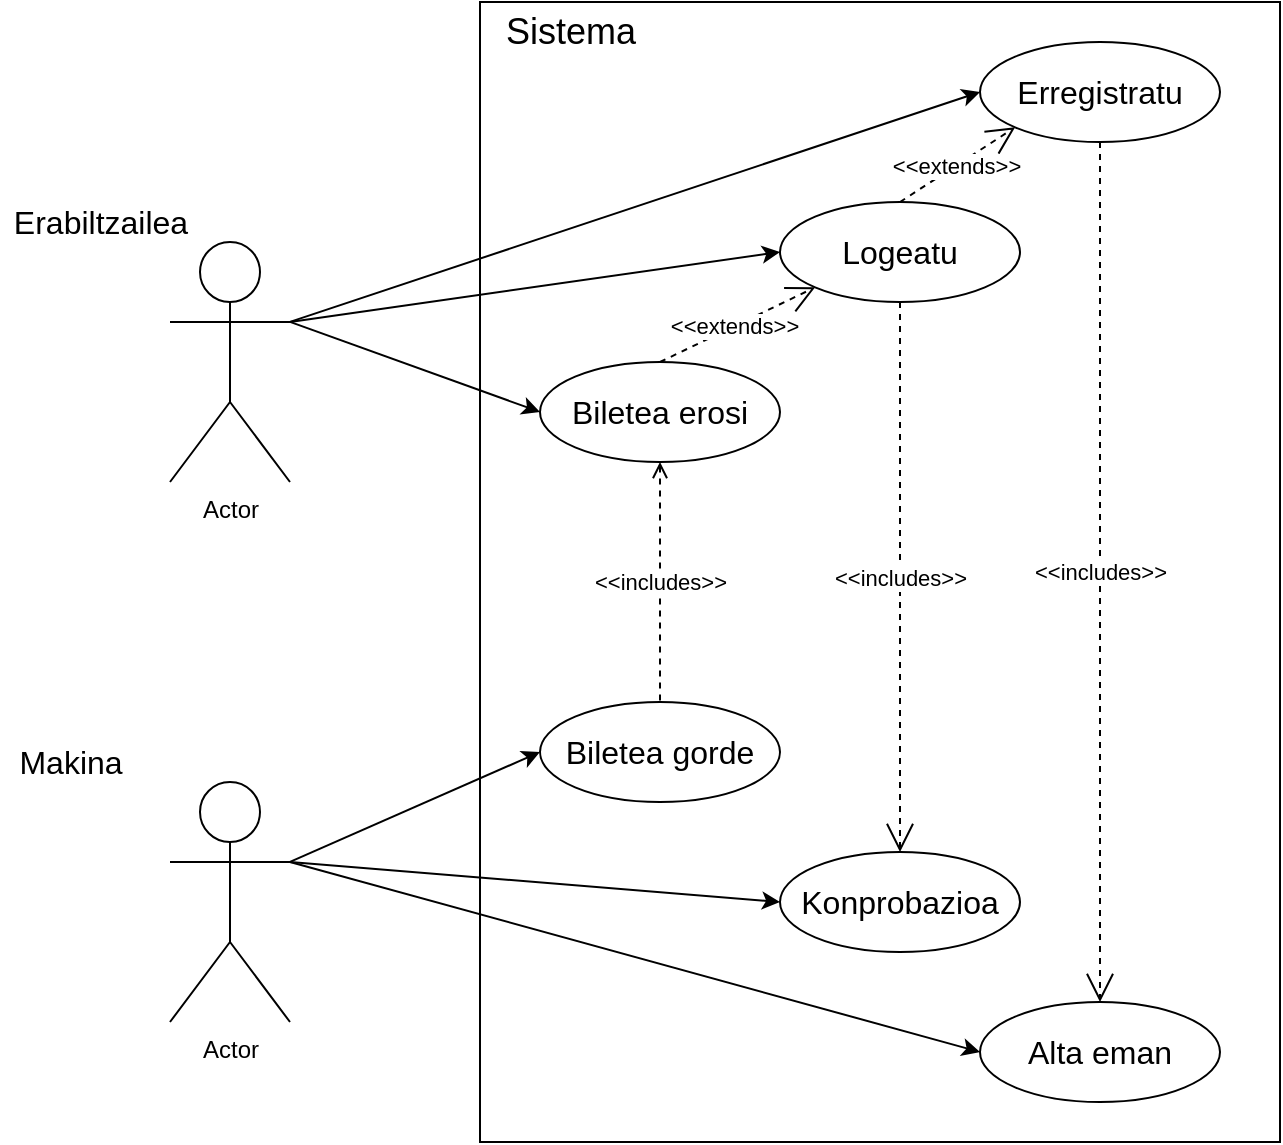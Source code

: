<mxfile version="16.4.3" type="device"><diagram name="Page-1" id="e7e014a7-5840-1c2e-5031-d8a46d1fe8dd"><mxGraphModel dx="1326" dy="654" grid="1" gridSize="10" guides="1" tooltips="1" connect="1" arrows="1" fold="1" page="1" pageScale="1" pageWidth="1169" pageHeight="826" background="none" math="0" shadow="0"><root><mxCell id="0"/><mxCell id="1" parent="0"/><mxCell id="Ff2b-R6dkglkqntGl7kR-73" value="" style="rounded=0;whiteSpace=wrap;html=1;" parent="1" vertex="1"><mxGeometry x="360" y="70" width="400" height="570" as="geometry"/></mxCell><mxCell id="Ff2b-R6dkglkqntGl7kR-42" value="Actor" style="shape=umlActor;verticalLabelPosition=bottom;verticalAlign=top;html=1;outlineConnect=0;" parent="1" vertex="1"><mxGeometry x="205" y="190" width="60" height="120" as="geometry"/></mxCell><mxCell id="Ff2b-R6dkglkqntGl7kR-43" value="&lt;font style=&quot;font-size: 16px&quot;&gt;Biletea erosi&lt;/font&gt;" style="ellipse;whiteSpace=wrap;html=1;" parent="1" vertex="1"><mxGeometry x="390" y="250" width="120" height="50" as="geometry"/></mxCell><mxCell id="Ff2b-R6dkglkqntGl7kR-44" value="&lt;font style=&quot;font-size: 16px&quot;&gt;Logeatu&lt;/font&gt;" style="ellipse;whiteSpace=wrap;html=1;" parent="1" vertex="1"><mxGeometry x="510" y="170" width="120" height="50" as="geometry"/></mxCell><mxCell id="Ff2b-R6dkglkqntGl7kR-47" value="Actor" style="shape=umlActor;verticalLabelPosition=bottom;verticalAlign=top;html=1;outlineConnect=0;" parent="1" vertex="1"><mxGeometry x="205" y="460" width="60" height="120" as="geometry"/></mxCell><mxCell id="Ff2b-R6dkglkqntGl7kR-48" value="&lt;font style=&quot;font-size: 16px&quot;&gt;Alta eman&lt;/font&gt;" style="ellipse;whiteSpace=wrap;html=1;" parent="1" vertex="1"><mxGeometry x="610" y="570" width="120" height="50" as="geometry"/></mxCell><mxCell id="Ff2b-R6dkglkqntGl7kR-49" value="&lt;font style=&quot;font-size: 16px&quot;&gt;Konprobazioa&lt;/font&gt;" style="ellipse;whiteSpace=wrap;html=1;" parent="1" vertex="1"><mxGeometry x="510" y="495" width="120" height="50" as="geometry"/></mxCell><mxCell id="Ff2b-R6dkglkqntGl7kR-50" value="&lt;font style=&quot;font-size: 16px&quot;&gt;Erregistratu&lt;/font&gt;" style="ellipse;whiteSpace=wrap;html=1;" parent="1" vertex="1"><mxGeometry x="610" y="90" width="120" height="50" as="geometry"/></mxCell><mxCell id="Ff2b-R6dkglkqntGl7kR-51" style="edgeStyle=orthogonalEdgeStyle;rounded=0;orthogonalLoop=1;jettySize=auto;html=1;exitX=0.5;exitY=1;exitDx=0;exitDy=0;" parent="1" source="Ff2b-R6dkglkqntGl7kR-44" target="Ff2b-R6dkglkqntGl7kR-44" edge="1"><mxGeometry relative="1" as="geometry"/></mxCell><mxCell id="Ff2b-R6dkglkqntGl7kR-58" value="&lt;font style=&quot;font-size: 16px&quot;&gt;Biletea gorde&lt;/font&gt;" style="ellipse;whiteSpace=wrap;html=1;" parent="1" vertex="1"><mxGeometry x="390" y="420" width="120" height="50" as="geometry"/></mxCell><mxCell id="Ff2b-R6dkglkqntGl7kR-64" value="&amp;lt;&amp;lt;includes&amp;gt;&amp;gt;" style="endArrow=none;endSize=12;dashed=1;html=1;rounded=0;entryX=0.5;entryY=0;entryDx=0;entryDy=0;exitX=0.5;exitY=1;exitDx=0;exitDy=0;startArrow=open;startFill=0;endFill=0;" parent="1" source="Ff2b-R6dkglkqntGl7kR-43" target="Ff2b-R6dkglkqntGl7kR-58" edge="1"><mxGeometry width="160" relative="1" as="geometry"><mxPoint x="819.17" y="158.67" as="sourcePoint"/><mxPoint x="979.17" y="158.67" as="targetPoint"/></mxGeometry></mxCell><mxCell id="Ff2b-R6dkglkqntGl7kR-70" value="&amp;lt;&amp;lt;includes&amp;gt;&amp;gt;" style="endArrow=open;endSize=12;dashed=1;html=1;rounded=0;entryX=0.5;entryY=0;entryDx=0;entryDy=0;exitX=0.5;exitY=1;exitDx=0;exitDy=0;" parent="1" source="Ff2b-R6dkglkqntGl7kR-50" target="Ff2b-R6dkglkqntGl7kR-48" edge="1"><mxGeometry width="160" relative="1" as="geometry"><mxPoint x="679.996" y="279.998" as="sourcePoint"/><mxPoint x="688.321" y="510.003" as="targetPoint"/></mxGeometry></mxCell><mxCell id="Ff2b-R6dkglkqntGl7kR-71" value="&amp;lt;&amp;lt;includes&amp;gt;&amp;gt;" style="endArrow=open;endSize=12;dashed=1;html=1;rounded=0;entryX=0.5;entryY=0;entryDx=0;entryDy=0;exitX=0.5;exitY=1;exitDx=0;exitDy=0;" parent="1" source="Ff2b-R6dkglkqntGl7kR-44" target="Ff2b-R6dkglkqntGl7kR-49" edge="1"><mxGeometry width="160" relative="1" as="geometry"><mxPoint x="570" y="230" as="sourcePoint"/><mxPoint x="560.442" y="770.001" as="targetPoint"/></mxGeometry></mxCell><mxCell id="Ff2b-R6dkglkqntGl7kR-72" value="&amp;lt;&amp;lt;extends&amp;gt;&amp;gt;" style="endArrow=open;endSize=12;dashed=1;html=1;rounded=0;entryX=0;entryY=1;entryDx=0;entryDy=0;startArrow=none;startFill=0;endFill=0;bendable=1;exitX=0.5;exitY=0;exitDx=0;exitDy=0;" parent="1" source="Ff2b-R6dkglkqntGl7kR-44" target="Ff2b-R6dkglkqntGl7kR-50" edge="1"><mxGeometry x="-0.036" width="160" relative="1" as="geometry"><mxPoint x="520" y="320" as="sourcePoint"/><mxPoint x="510" y="130" as="targetPoint"/><Array as="points"/><mxPoint as="offset"/></mxGeometry></mxCell><mxCell id="Ff2b-R6dkglkqntGl7kR-84" value="" style="endArrow=classic;html=1;rounded=0;exitX=1;exitY=0.333;exitDx=0;exitDy=0;exitPerimeter=0;entryX=0;entryY=0.5;entryDx=0;entryDy=0;" parent="1" source="Ff2b-R6dkglkqntGl7kR-42" target="Ff2b-R6dkglkqntGl7kR-44" edge="1"><mxGeometry width="50" height="50" relative="1" as="geometry"><mxPoint x="760" y="270" as="sourcePoint"/><mxPoint x="810" y="220" as="targetPoint"/></mxGeometry></mxCell><mxCell id="Ff2b-R6dkglkqntGl7kR-85" value="" style="endArrow=classic;html=1;rounded=0;exitX=1;exitY=0.333;exitDx=0;exitDy=0;exitPerimeter=0;entryX=0;entryY=0.5;entryDx=0;entryDy=0;" parent="1" source="Ff2b-R6dkglkqntGl7kR-42" target="Ff2b-R6dkglkqntGl7kR-50" edge="1"><mxGeometry width="50" height="50" relative="1" as="geometry"><mxPoint x="320" y="140" as="sourcePoint"/><mxPoint x="480" y="270" as="targetPoint"/></mxGeometry></mxCell><mxCell id="Ff2b-R6dkglkqntGl7kR-86" value="" style="endArrow=classic;html=1;rounded=0;exitX=1;exitY=0.333;exitDx=0;exitDy=0;exitPerimeter=0;entryX=0;entryY=0.5;entryDx=0;entryDy=0;" parent="1" target="Ff2b-R6dkglkqntGl7kR-43" edge="1" source="Ff2b-R6dkglkqntGl7kR-42"><mxGeometry width="50" height="50" relative="1" as="geometry"><mxPoint x="280" y="170" as="sourcePoint"/><mxPoint x="560" y="240" as="targetPoint"/></mxGeometry></mxCell><mxCell id="Ff2b-R6dkglkqntGl7kR-92" value="" style="endArrow=classic;html=1;rounded=0;exitX=1;exitY=0.333;exitDx=0;exitDy=0;exitPerimeter=0;entryX=0;entryY=0.5;entryDx=0;entryDy=0;" parent="1" target="Ff2b-R6dkglkqntGl7kR-49" edge="1" source="Ff2b-R6dkglkqntGl7kR-47"><mxGeometry width="50" height="50" relative="1" as="geometry"><mxPoint x="280" y="570" as="sourcePoint"/><mxPoint x="440" y="700" as="targetPoint"/></mxGeometry></mxCell><mxCell id="Ff2b-R6dkglkqntGl7kR-93" value="" style="endArrow=classic;html=1;rounded=0;entryX=0;entryY=0.5;entryDx=0;entryDy=0;exitX=1;exitY=0.333;exitDx=0;exitDy=0;exitPerimeter=0;" parent="1" target="Ff2b-R6dkglkqntGl7kR-48" edge="1" source="Ff2b-R6dkglkqntGl7kR-47"><mxGeometry width="50" height="50" relative="1" as="geometry"><mxPoint x="280" y="570" as="sourcePoint"/><mxPoint x="430" y="607.5" as="targetPoint"/></mxGeometry></mxCell><mxCell id="Ff2b-R6dkglkqntGl7kR-95" value="" style="endArrow=classic;html=1;rounded=0;entryX=0;entryY=0.5;entryDx=0;entryDy=0;exitX=1;exitY=0.333;exitDx=0;exitDy=0;exitPerimeter=0;" parent="1" source="Ff2b-R6dkglkqntGl7kR-47" target="Ff2b-R6dkglkqntGl7kR-58" edge="1"><mxGeometry width="50" height="50" relative="1" as="geometry"><mxPoint x="550" y="615" as="sourcePoint"/><mxPoint x="650" y="660" as="targetPoint"/></mxGeometry></mxCell><mxCell id="Ff2b-R6dkglkqntGl7kR-100" value="Erabiltzailea" style="text;html=1;align=center;verticalAlign=middle;resizable=0;points=[];autosize=1;strokeColor=none;fillColor=none;fontSize=16;" parent="1" vertex="1"><mxGeometry x="120" y="170" width="100" height="20" as="geometry"/></mxCell><mxCell id="Ff2b-R6dkglkqntGl7kR-101" value="Makina" style="text;html=1;align=center;verticalAlign=middle;resizable=0;points=[];autosize=1;strokeColor=none;fillColor=none;fontSize=16;" parent="1" vertex="1"><mxGeometry x="120" y="440" width="70" height="20" as="geometry"/></mxCell><mxCell id="Ff2b-R6dkglkqntGl7kR-102" value="Sistema" style="text;html=1;align=center;verticalAlign=middle;resizable=0;points=[];autosize=1;strokeColor=none;fillColor=none;fontSize=18;" parent="1" vertex="1"><mxGeometry x="365" y="70" width="80" height="30" as="geometry"/></mxCell><mxCell id="1ANh3TI0FdERIgA1AZCQ-3" value="&amp;lt;&amp;lt;extends&amp;gt;&amp;gt;" style="endArrow=open;endSize=12;dashed=1;html=1;rounded=0;entryX=0;entryY=1;entryDx=0;entryDy=0;startArrow=none;startFill=0;endFill=0;bendable=1;exitX=0.5;exitY=0;exitDx=0;exitDy=0;" edge="1" parent="1" source="Ff2b-R6dkglkqntGl7kR-43" target="Ff2b-R6dkglkqntGl7kR-44"><mxGeometry x="-0.036" width="160" relative="1" as="geometry"><mxPoint x="499.995" y="247.376" as="sourcePoint"/><mxPoint x="567.44" y="200" as="targetPoint"/><Array as="points"/><mxPoint as="offset"/></mxGeometry></mxCell></root></mxGraphModel></diagram></mxfile>